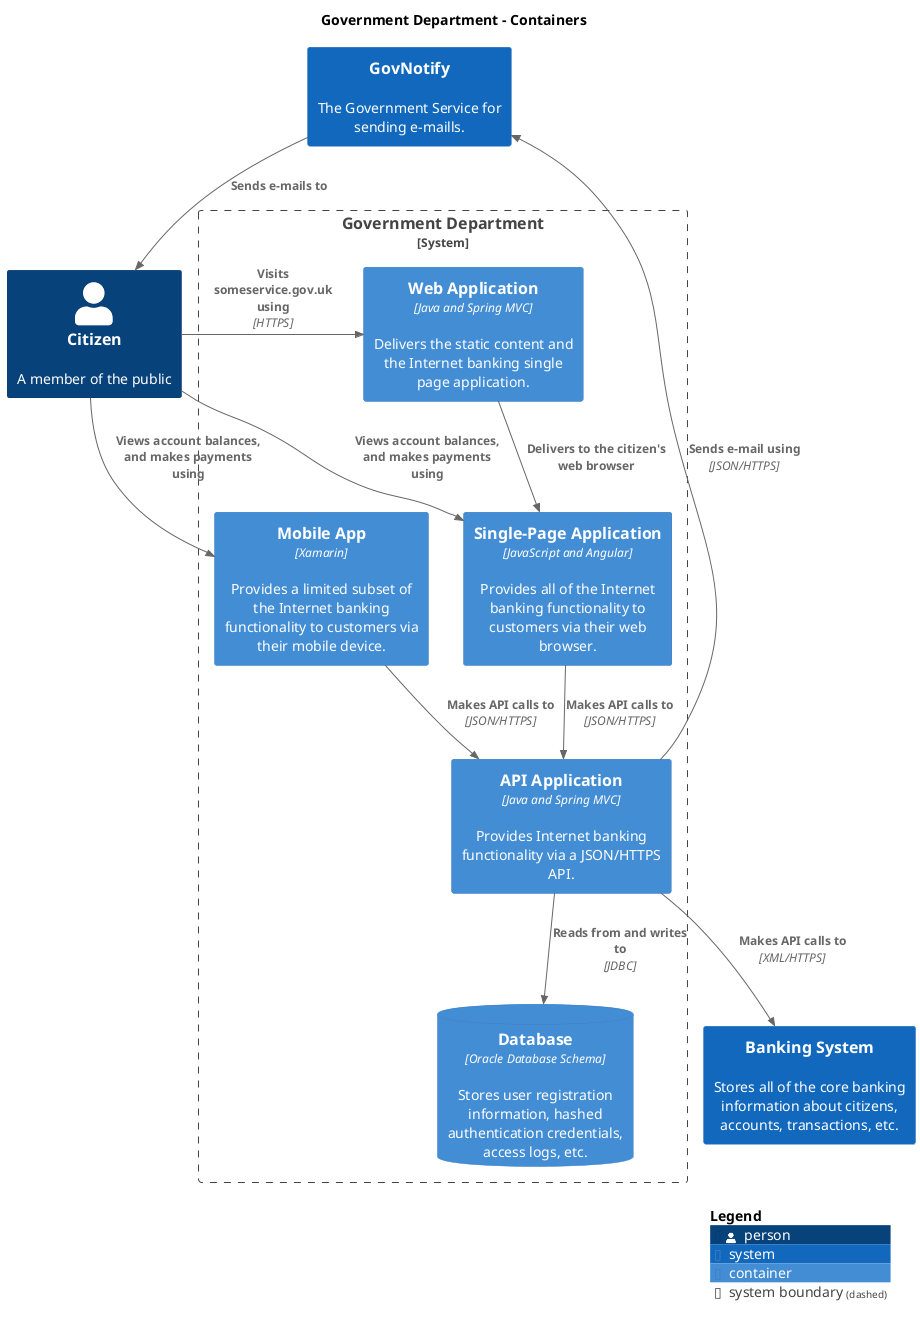 @startuml
set separator none
title Government Department - Containers

top to bottom direction

!include <C4/C4>
!include <C4/C4_Context>
!include <C4/C4_Container>

Person(Citizen, "Citizen", $descr="A member of the public", $tags="", $link="")
System(GovNotify, "GovNotify", $descr="The Government Service for sending e-maills.", $tags="", $link="")
System(BankingSystem, "Banking System", $descr="Stores all of the core banking information about citizens, accounts, transactions, etc.", $tags="", $link="")

System_Boundary("GovernmentDepartment_boundary", "Government Department", $tags="") {
  Container(GovernmentDepartment.APIApplication, "API Application", $techn="Java and Spring MVC", $descr="Provides Internet banking functionality via a JSON/HTTPS API.", $tags="", $link="")
  ContainerDb(GovernmentDepartment.Database, "Database", $techn="Oracle Database Schema", $descr="Stores user registration information, hashed authentication credentials, access logs, etc.", $tags="", $link="")
  Container(GovernmentDepartment.SinglePageApplication, "Single-Page Application", $techn="JavaScript and Angular", $descr="Provides all of the Internet banking functionality to customers via their web browser.", $tags="", $link="")
  Container(GovernmentDepartment.MobileApp, "Mobile App", $techn="Xamarin", $descr="Provides a limited subset of the Internet banking functionality to customers via their mobile device.", $tags="", $link="")
  Container(GovernmentDepartment.WebApplication, "Web Application", $techn="Java and Spring MVC", $descr="Delivers the static content and the Internet banking single page application.", $tags="", $link="")
}

Rel(GovNotify, Citizen, "Sends e-mails to", $techn="", $tags="", $link="")
Rel(Citizen, GovernmentDepartment.WebApplication, "Visits someservice.gov.uk using", $techn="HTTPS", $tags="", $link="")
Rel(Citizen, GovernmentDepartment.SinglePageApplication, "Views account balances, and makes payments using", $techn="", $tags="", $link="")
Rel(Citizen, GovernmentDepartment.MobileApp, "Views account balances, and makes payments using", $techn="", $tags="", $link="")
Rel(GovernmentDepartment.WebApplication, GovernmentDepartment.SinglePageApplication, "Delivers to the citizen's web browser", $techn="", $tags="", $link="")
Rel(GovernmentDepartment.SinglePageApplication, GovernmentDepartment.APIApplication, "Makes API calls to", $techn="JSON/HTTPS", $tags="", $link="")
Rel(GovernmentDepartment.MobileApp, GovernmentDepartment.APIApplication, "Makes API calls to", $techn="JSON/HTTPS", $tags="", $link="")
Rel(GovernmentDepartment.APIApplication, GovernmentDepartment.Database, "Reads from and writes to", $techn="JDBC", $tags="", $link="")
Rel(GovernmentDepartment.APIApplication, BankingSystem, "Makes API calls to", $techn="XML/HTTPS", $tags="", $link="")
Rel(GovernmentDepartment.APIApplication, GovNotify, "Sends e-mail using", $techn="JSON/HTTPS", $tags="", $link="")

SHOW_LEGEND(true)
@enduml
